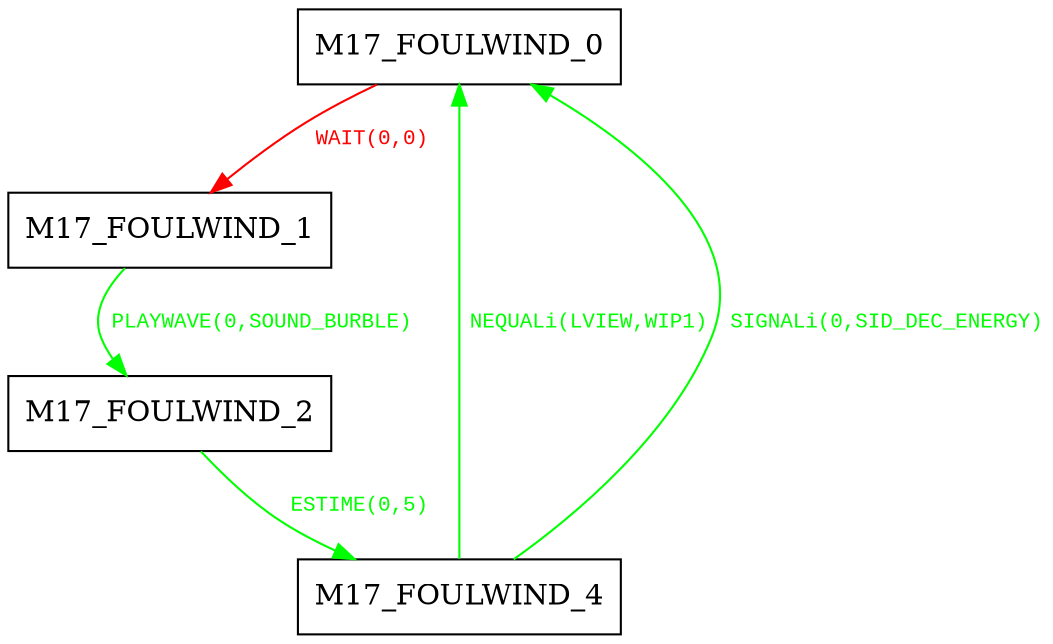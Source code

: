 digraph {
 node [shape=record];
"M17_FOULWIND_0" -> "M17_FOULWIND_1"[color=red, fontcolor=red, label=< <font face="Courier New" point-size="10">
WAIT(0,0)<br/>
</font>>];
"M17_FOULWIND_1" -> "M17_FOULWIND_2"[color=green, fontcolor=green, label=< <font face="Courier New" point-size="10">
PLAYWAVE(0,SOUND_BURBLE)<br/>
</font>>];
"M17_FOULWIND_2" -> "M17_FOULWIND_4"[color=green, fontcolor=green, label=< <font face="Courier New" point-size="10">
ESTIME(0,5)<br/>
</font>>];
"M17_FOULWIND_4" -> "M17_FOULWIND_0"[color=green, fontcolor=green, label=< <font face="Courier New" point-size="10">
NEQUALi(LVIEW,WIP1)<br/>
</font>>];
"M17_FOULWIND_4" -> "M17_FOULWIND_0"[color=green, fontcolor=green, label=< <font face="Courier New" point-size="10">
SIGNALi(0,SID_DEC_ENERGY)<br/>
</font>>];
}
